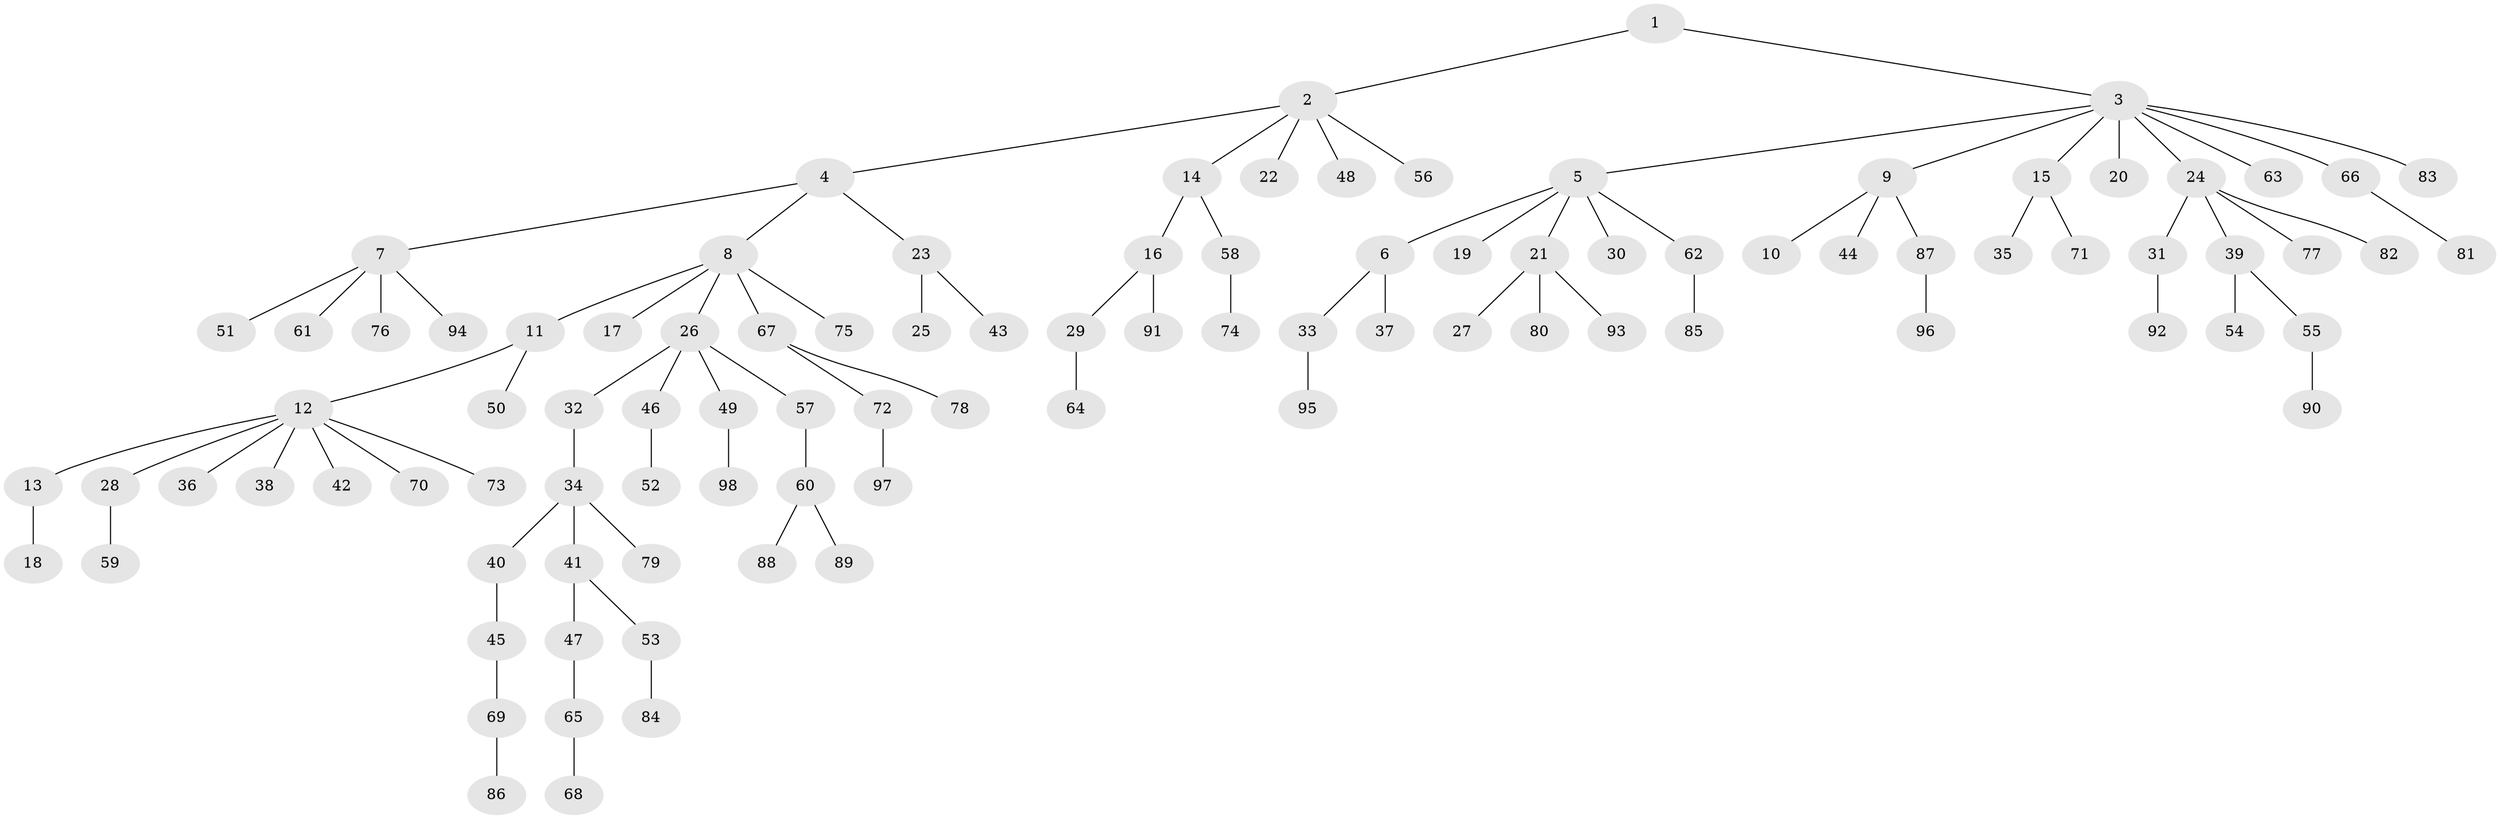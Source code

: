 // Generated by graph-tools (version 1.1) at 2025/50/03/09/25 03:50:22]
// undirected, 98 vertices, 97 edges
graph export_dot {
graph [start="1"]
  node [color=gray90,style=filled];
  1;
  2;
  3;
  4;
  5;
  6;
  7;
  8;
  9;
  10;
  11;
  12;
  13;
  14;
  15;
  16;
  17;
  18;
  19;
  20;
  21;
  22;
  23;
  24;
  25;
  26;
  27;
  28;
  29;
  30;
  31;
  32;
  33;
  34;
  35;
  36;
  37;
  38;
  39;
  40;
  41;
  42;
  43;
  44;
  45;
  46;
  47;
  48;
  49;
  50;
  51;
  52;
  53;
  54;
  55;
  56;
  57;
  58;
  59;
  60;
  61;
  62;
  63;
  64;
  65;
  66;
  67;
  68;
  69;
  70;
  71;
  72;
  73;
  74;
  75;
  76;
  77;
  78;
  79;
  80;
  81;
  82;
  83;
  84;
  85;
  86;
  87;
  88;
  89;
  90;
  91;
  92;
  93;
  94;
  95;
  96;
  97;
  98;
  1 -- 2;
  1 -- 3;
  2 -- 4;
  2 -- 14;
  2 -- 22;
  2 -- 48;
  2 -- 56;
  3 -- 5;
  3 -- 9;
  3 -- 15;
  3 -- 20;
  3 -- 24;
  3 -- 63;
  3 -- 66;
  3 -- 83;
  4 -- 7;
  4 -- 8;
  4 -- 23;
  5 -- 6;
  5 -- 19;
  5 -- 21;
  5 -- 30;
  5 -- 62;
  6 -- 33;
  6 -- 37;
  7 -- 51;
  7 -- 61;
  7 -- 76;
  7 -- 94;
  8 -- 11;
  8 -- 17;
  8 -- 26;
  8 -- 67;
  8 -- 75;
  9 -- 10;
  9 -- 44;
  9 -- 87;
  11 -- 12;
  11 -- 50;
  12 -- 13;
  12 -- 28;
  12 -- 36;
  12 -- 38;
  12 -- 42;
  12 -- 70;
  12 -- 73;
  13 -- 18;
  14 -- 16;
  14 -- 58;
  15 -- 35;
  15 -- 71;
  16 -- 29;
  16 -- 91;
  21 -- 27;
  21 -- 80;
  21 -- 93;
  23 -- 25;
  23 -- 43;
  24 -- 31;
  24 -- 39;
  24 -- 77;
  24 -- 82;
  26 -- 32;
  26 -- 46;
  26 -- 49;
  26 -- 57;
  28 -- 59;
  29 -- 64;
  31 -- 92;
  32 -- 34;
  33 -- 95;
  34 -- 40;
  34 -- 41;
  34 -- 79;
  39 -- 54;
  39 -- 55;
  40 -- 45;
  41 -- 47;
  41 -- 53;
  45 -- 69;
  46 -- 52;
  47 -- 65;
  49 -- 98;
  53 -- 84;
  55 -- 90;
  57 -- 60;
  58 -- 74;
  60 -- 88;
  60 -- 89;
  62 -- 85;
  65 -- 68;
  66 -- 81;
  67 -- 72;
  67 -- 78;
  69 -- 86;
  72 -- 97;
  87 -- 96;
}
